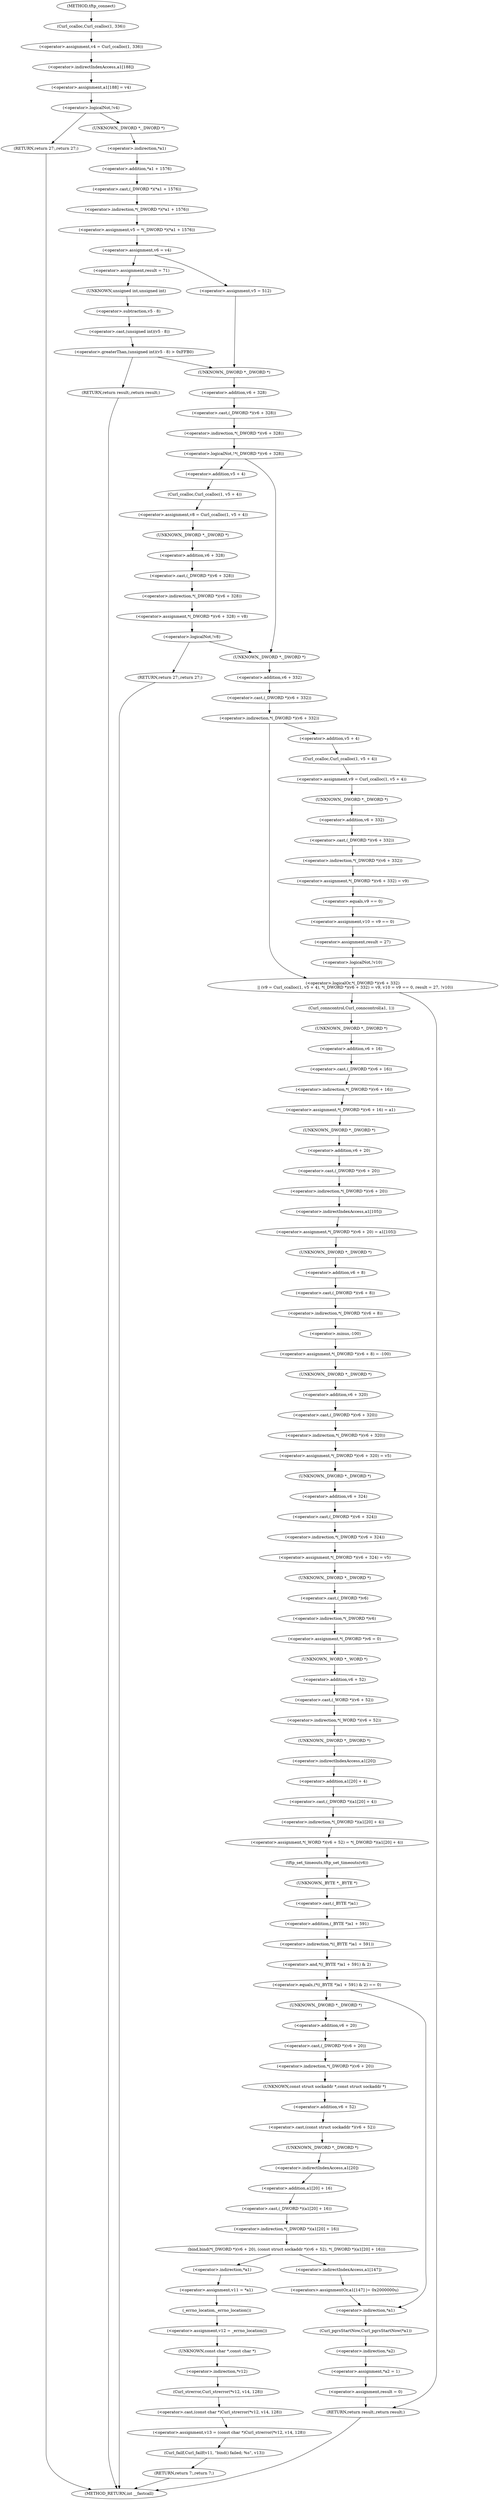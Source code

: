 digraph tftp_connect {  
"1000127" [label = "(<operator>.assignment,v4 = Curl_ccalloc(1, 336))" ]
"1000129" [label = "(Curl_ccalloc,Curl_ccalloc(1, 336))" ]
"1000132" [label = "(<operator>.assignment,a1[188] = v4)" ]
"1000133" [label = "(<operator>.indirectIndexAccess,a1[188])" ]
"1000138" [label = "(<operator>.logicalNot,!v4)" ]
"1000140" [label = "(RETURN,return 27;,return 27;)" ]
"1000142" [label = "(<operator>.assignment,v5 = *(_DWORD *)(*a1 + 1576))" ]
"1000144" [label = "(<operator>.indirection,*(_DWORD *)(*a1 + 1576))" ]
"1000145" [label = "(<operator>.cast,(_DWORD *)(*a1 + 1576))" ]
"1000146" [label = "(UNKNOWN,_DWORD *,_DWORD *)" ]
"1000147" [label = "(<operator>.addition,*a1 + 1576)" ]
"1000148" [label = "(<operator>.indirection,*a1)" ]
"1000151" [label = "(<operator>.assignment,v6 = v4)" ]
"1000157" [label = "(<operator>.assignment,result = 71)" ]
"1000161" [label = "(<operator>.greaterThan,(unsigned int)(v5 - 8) > 0xFFB0)" ]
"1000162" [label = "(<operator>.cast,(unsigned int)(v5 - 8))" ]
"1000163" [label = "(UNKNOWN,unsigned int,unsigned int)" ]
"1000164" [label = "(<operator>.subtraction,v5 - 8)" ]
"1000168" [label = "(RETURN,return result;,return result;)" ]
"1000172" [label = "(<operator>.assignment,v5 = 512)" ]
"1000176" [label = "(<operator>.logicalNot,!*(_DWORD *)(v6 + 328))" ]
"1000177" [label = "(<operator>.indirection,*(_DWORD *)(v6 + 328))" ]
"1000178" [label = "(<operator>.cast,(_DWORD *)(v6 + 328))" ]
"1000179" [label = "(UNKNOWN,_DWORD *,_DWORD *)" ]
"1000180" [label = "(<operator>.addition,v6 + 328)" ]
"1000184" [label = "(<operator>.assignment,v8 = Curl_ccalloc(1, v5 + 4))" ]
"1000186" [label = "(Curl_ccalloc,Curl_ccalloc(1, v5 + 4))" ]
"1000188" [label = "(<operator>.addition,v5 + 4)" ]
"1000191" [label = "(<operator>.assignment,*(_DWORD *)(v6 + 328) = v8)" ]
"1000192" [label = "(<operator>.indirection,*(_DWORD *)(v6 + 328))" ]
"1000193" [label = "(<operator>.cast,(_DWORD *)(v6 + 328))" ]
"1000194" [label = "(UNKNOWN,_DWORD *,_DWORD *)" ]
"1000195" [label = "(<operator>.addition,v6 + 328)" ]
"1000200" [label = "(<operator>.logicalNot,!v8)" ]
"1000202" [label = "(RETURN,return 27;,return 27;)" ]
"1000205" [label = "(<operator>.logicalOr,*(_DWORD *)(v6 + 332)\n    || (v9 = Curl_ccalloc(1, v5 + 4), *(_DWORD *)(v6 + 332) = v9, v10 = v9 == 0, result = 27, !v10))" ]
"1000206" [label = "(<operator>.indirection,*(_DWORD *)(v6 + 332))" ]
"1000207" [label = "(<operator>.cast,(_DWORD *)(v6 + 332))" ]
"1000208" [label = "(UNKNOWN,_DWORD *,_DWORD *)" ]
"1000209" [label = "(<operator>.addition,v6 + 332)" ]
"1000213" [label = "(<operator>.assignment,v9 = Curl_ccalloc(1, v5 + 4))" ]
"1000215" [label = "(Curl_ccalloc,Curl_ccalloc(1, v5 + 4))" ]
"1000217" [label = "(<operator>.addition,v5 + 4)" ]
"1000221" [label = "(<operator>.assignment,*(_DWORD *)(v6 + 332) = v9)" ]
"1000222" [label = "(<operator>.indirection,*(_DWORD *)(v6 + 332))" ]
"1000223" [label = "(<operator>.cast,(_DWORD *)(v6 + 332))" ]
"1000224" [label = "(UNKNOWN,_DWORD *,_DWORD *)" ]
"1000225" [label = "(<operator>.addition,v6 + 332)" ]
"1000230" [label = "(<operator>.assignment,v10 = v9 == 0)" ]
"1000232" [label = "(<operator>.equals,v9 == 0)" ]
"1000236" [label = "(<operator>.assignment,result = 27)" ]
"1000239" [label = "(<operator>.logicalNot,!v10)" ]
"1000242" [label = "(Curl_conncontrol,Curl_conncontrol(a1, 1))" ]
"1000245" [label = "(<operator>.assignment,*(_DWORD *)(v6 + 16) = a1)" ]
"1000246" [label = "(<operator>.indirection,*(_DWORD *)(v6 + 16))" ]
"1000247" [label = "(<operator>.cast,(_DWORD *)(v6 + 16))" ]
"1000248" [label = "(UNKNOWN,_DWORD *,_DWORD *)" ]
"1000249" [label = "(<operator>.addition,v6 + 16)" ]
"1000253" [label = "(<operator>.assignment,*(_DWORD *)(v6 + 20) = a1[105])" ]
"1000254" [label = "(<operator>.indirection,*(_DWORD *)(v6 + 20))" ]
"1000255" [label = "(<operator>.cast,(_DWORD *)(v6 + 20))" ]
"1000256" [label = "(UNKNOWN,_DWORD *,_DWORD *)" ]
"1000257" [label = "(<operator>.addition,v6 + 20)" ]
"1000260" [label = "(<operator>.indirectIndexAccess,a1[105])" ]
"1000263" [label = "(<operator>.assignment,*(_DWORD *)(v6 + 8) = -100)" ]
"1000264" [label = "(<operator>.indirection,*(_DWORD *)(v6 + 8))" ]
"1000265" [label = "(<operator>.cast,(_DWORD *)(v6 + 8))" ]
"1000266" [label = "(UNKNOWN,_DWORD *,_DWORD *)" ]
"1000267" [label = "(<operator>.addition,v6 + 8)" ]
"1000270" [label = "(<operator>.minus,-100)" ]
"1000272" [label = "(<operator>.assignment,*(_DWORD *)(v6 + 320) = v5)" ]
"1000273" [label = "(<operator>.indirection,*(_DWORD *)(v6 + 320))" ]
"1000274" [label = "(<operator>.cast,(_DWORD *)(v6 + 320))" ]
"1000275" [label = "(UNKNOWN,_DWORD *,_DWORD *)" ]
"1000276" [label = "(<operator>.addition,v6 + 320)" ]
"1000280" [label = "(<operator>.assignment,*(_DWORD *)(v6 + 324) = v5)" ]
"1000281" [label = "(<operator>.indirection,*(_DWORD *)(v6 + 324))" ]
"1000282" [label = "(<operator>.cast,(_DWORD *)(v6 + 324))" ]
"1000283" [label = "(UNKNOWN,_DWORD *,_DWORD *)" ]
"1000284" [label = "(<operator>.addition,v6 + 324)" ]
"1000288" [label = "(<operator>.assignment,*(_DWORD *)v6 = 0)" ]
"1000289" [label = "(<operator>.indirection,*(_DWORD *)v6)" ]
"1000290" [label = "(<operator>.cast,(_DWORD *)v6)" ]
"1000291" [label = "(UNKNOWN,_DWORD *,_DWORD *)" ]
"1000294" [label = "(<operator>.assignment,*(_WORD *)(v6 + 52) = *(_DWORD *)(a1[20] + 4))" ]
"1000295" [label = "(<operator>.indirection,*(_WORD *)(v6 + 52))" ]
"1000296" [label = "(<operator>.cast,(_WORD *)(v6 + 52))" ]
"1000297" [label = "(UNKNOWN,_WORD *,_WORD *)" ]
"1000298" [label = "(<operator>.addition,v6 + 52)" ]
"1000301" [label = "(<operator>.indirection,*(_DWORD *)(a1[20] + 4))" ]
"1000302" [label = "(<operator>.cast,(_DWORD *)(a1[20] + 4))" ]
"1000303" [label = "(UNKNOWN,_DWORD *,_DWORD *)" ]
"1000304" [label = "(<operator>.addition,a1[20] + 4)" ]
"1000305" [label = "(<operator>.indirectIndexAccess,a1[20])" ]
"1000309" [label = "(tftp_set_timeouts,tftp_set_timeouts(v6))" ]
"1000312" [label = "(<operator>.equals,(*((_BYTE *)a1 + 591) & 2) == 0)" ]
"1000313" [label = "(<operator>.and,*((_BYTE *)a1 + 591) & 2)" ]
"1000314" [label = "(<operator>.indirection,*((_BYTE *)a1 + 591))" ]
"1000315" [label = "(<operator>.addition,(_BYTE *)a1 + 591)" ]
"1000316" [label = "(<operator>.cast,(_BYTE *)a1)" ]
"1000317" [label = "(UNKNOWN,_BYTE *,_BYTE *)" ]
"1000324" [label = "(bind,bind(*(_DWORD *)(v6 + 20), (const struct sockaddr *)(v6 + 52), *(_DWORD *)(a1[20] + 16)))" ]
"1000325" [label = "(<operator>.indirection,*(_DWORD *)(v6 + 20))" ]
"1000326" [label = "(<operator>.cast,(_DWORD *)(v6 + 20))" ]
"1000327" [label = "(UNKNOWN,_DWORD *,_DWORD *)" ]
"1000328" [label = "(<operator>.addition,v6 + 20)" ]
"1000331" [label = "(<operator>.cast,(const struct sockaddr *)(v6 + 52))" ]
"1000332" [label = "(UNKNOWN,const struct sockaddr *,const struct sockaddr *)" ]
"1000333" [label = "(<operator>.addition,v6 + 52)" ]
"1000336" [label = "(<operator>.indirection,*(_DWORD *)(a1[20] + 16))" ]
"1000337" [label = "(<operator>.cast,(_DWORD *)(a1[20] + 16))" ]
"1000338" [label = "(UNKNOWN,_DWORD *,_DWORD *)" ]
"1000339" [label = "(<operator>.addition,a1[20] + 16)" ]
"1000340" [label = "(<operator>.indirectIndexAccess,a1[20])" ]
"1000345" [label = "(<operator>.assignment,v11 = *a1)" ]
"1000347" [label = "(<operator>.indirection,*a1)" ]
"1000349" [label = "(<operator>.assignment,v12 = _errno_location())" ]
"1000351" [label = "(_errno_location,_errno_location())" ]
"1000352" [label = "(<operator>.assignment,v13 = (const char *)Curl_strerror(*v12, v14, 128))" ]
"1000354" [label = "(<operator>.cast,(const char *)Curl_strerror(*v12, v14, 128))" ]
"1000355" [label = "(UNKNOWN,const char *,const char *)" ]
"1000356" [label = "(Curl_strerror,Curl_strerror(*v12, v14, 128))" ]
"1000357" [label = "(<operator>.indirection,*v12)" ]
"1000361" [label = "(Curl_failf,Curl_failf(v11, \"bind() failed; %s\", v13))" ]
"1000365" [label = "(RETURN,return 7;,return 7;)" ]
"1000367" [label = "(<operators>.assignmentOr,a1[147] |= 0x2000000u)" ]
"1000368" [label = "(<operator>.indirectIndexAccess,a1[147])" ]
"1000372" [label = "(Curl_pgrsStartNow,Curl_pgrsStartNow(*a1))" ]
"1000373" [label = "(<operator>.indirection,*a1)" ]
"1000375" [label = "(<operator>.assignment,*a2 = 1)" ]
"1000376" [label = "(<operator>.indirection,*a2)" ]
"1000379" [label = "(<operator>.assignment,result = 0)" ]
"1000382" [label = "(RETURN,return result;,return result;)" ]
"1000112" [label = "(METHOD,tftp_connect)" ]
"1000384" [label = "(METHOD_RETURN,int __fastcall)" ]
  "1000127" -> "1000133" 
  "1000129" -> "1000127" 
  "1000132" -> "1000138" 
  "1000133" -> "1000132" 
  "1000138" -> "1000140" 
  "1000138" -> "1000146" 
  "1000140" -> "1000384" 
  "1000142" -> "1000151" 
  "1000144" -> "1000142" 
  "1000145" -> "1000144" 
  "1000146" -> "1000148" 
  "1000147" -> "1000145" 
  "1000148" -> "1000147" 
  "1000151" -> "1000157" 
  "1000151" -> "1000172" 
  "1000157" -> "1000163" 
  "1000161" -> "1000179" 
  "1000161" -> "1000168" 
  "1000162" -> "1000161" 
  "1000163" -> "1000164" 
  "1000164" -> "1000162" 
  "1000168" -> "1000384" 
  "1000172" -> "1000179" 
  "1000176" -> "1000208" 
  "1000176" -> "1000188" 
  "1000177" -> "1000176" 
  "1000178" -> "1000177" 
  "1000179" -> "1000180" 
  "1000180" -> "1000178" 
  "1000184" -> "1000194" 
  "1000186" -> "1000184" 
  "1000188" -> "1000186" 
  "1000191" -> "1000200" 
  "1000192" -> "1000191" 
  "1000193" -> "1000192" 
  "1000194" -> "1000195" 
  "1000195" -> "1000193" 
  "1000200" -> "1000208" 
  "1000200" -> "1000202" 
  "1000202" -> "1000384" 
  "1000205" -> "1000242" 
  "1000205" -> "1000382" 
  "1000206" -> "1000205" 
  "1000206" -> "1000217" 
  "1000207" -> "1000206" 
  "1000208" -> "1000209" 
  "1000209" -> "1000207" 
  "1000213" -> "1000224" 
  "1000215" -> "1000213" 
  "1000217" -> "1000215" 
  "1000221" -> "1000232" 
  "1000222" -> "1000221" 
  "1000223" -> "1000222" 
  "1000224" -> "1000225" 
  "1000225" -> "1000223" 
  "1000230" -> "1000236" 
  "1000232" -> "1000230" 
  "1000236" -> "1000239" 
  "1000239" -> "1000205" 
  "1000242" -> "1000248" 
  "1000245" -> "1000256" 
  "1000246" -> "1000245" 
  "1000247" -> "1000246" 
  "1000248" -> "1000249" 
  "1000249" -> "1000247" 
  "1000253" -> "1000266" 
  "1000254" -> "1000260" 
  "1000255" -> "1000254" 
  "1000256" -> "1000257" 
  "1000257" -> "1000255" 
  "1000260" -> "1000253" 
  "1000263" -> "1000275" 
  "1000264" -> "1000270" 
  "1000265" -> "1000264" 
  "1000266" -> "1000267" 
  "1000267" -> "1000265" 
  "1000270" -> "1000263" 
  "1000272" -> "1000283" 
  "1000273" -> "1000272" 
  "1000274" -> "1000273" 
  "1000275" -> "1000276" 
  "1000276" -> "1000274" 
  "1000280" -> "1000291" 
  "1000281" -> "1000280" 
  "1000282" -> "1000281" 
  "1000283" -> "1000284" 
  "1000284" -> "1000282" 
  "1000288" -> "1000297" 
  "1000289" -> "1000288" 
  "1000290" -> "1000289" 
  "1000291" -> "1000290" 
  "1000294" -> "1000309" 
  "1000295" -> "1000303" 
  "1000296" -> "1000295" 
  "1000297" -> "1000298" 
  "1000298" -> "1000296" 
  "1000301" -> "1000294" 
  "1000302" -> "1000301" 
  "1000303" -> "1000305" 
  "1000304" -> "1000302" 
  "1000305" -> "1000304" 
  "1000309" -> "1000317" 
  "1000312" -> "1000327" 
  "1000312" -> "1000373" 
  "1000313" -> "1000312" 
  "1000314" -> "1000313" 
  "1000315" -> "1000314" 
  "1000316" -> "1000315" 
  "1000317" -> "1000316" 
  "1000324" -> "1000347" 
  "1000324" -> "1000368" 
  "1000325" -> "1000332" 
  "1000326" -> "1000325" 
  "1000327" -> "1000328" 
  "1000328" -> "1000326" 
  "1000331" -> "1000338" 
  "1000332" -> "1000333" 
  "1000333" -> "1000331" 
  "1000336" -> "1000324" 
  "1000337" -> "1000336" 
  "1000338" -> "1000340" 
  "1000339" -> "1000337" 
  "1000340" -> "1000339" 
  "1000345" -> "1000351" 
  "1000347" -> "1000345" 
  "1000349" -> "1000355" 
  "1000351" -> "1000349" 
  "1000352" -> "1000361" 
  "1000354" -> "1000352" 
  "1000355" -> "1000357" 
  "1000356" -> "1000354" 
  "1000357" -> "1000356" 
  "1000361" -> "1000365" 
  "1000365" -> "1000384" 
  "1000367" -> "1000373" 
  "1000368" -> "1000367" 
  "1000372" -> "1000376" 
  "1000373" -> "1000372" 
  "1000375" -> "1000379" 
  "1000376" -> "1000375" 
  "1000379" -> "1000382" 
  "1000382" -> "1000384" 
  "1000112" -> "1000129" 
}
